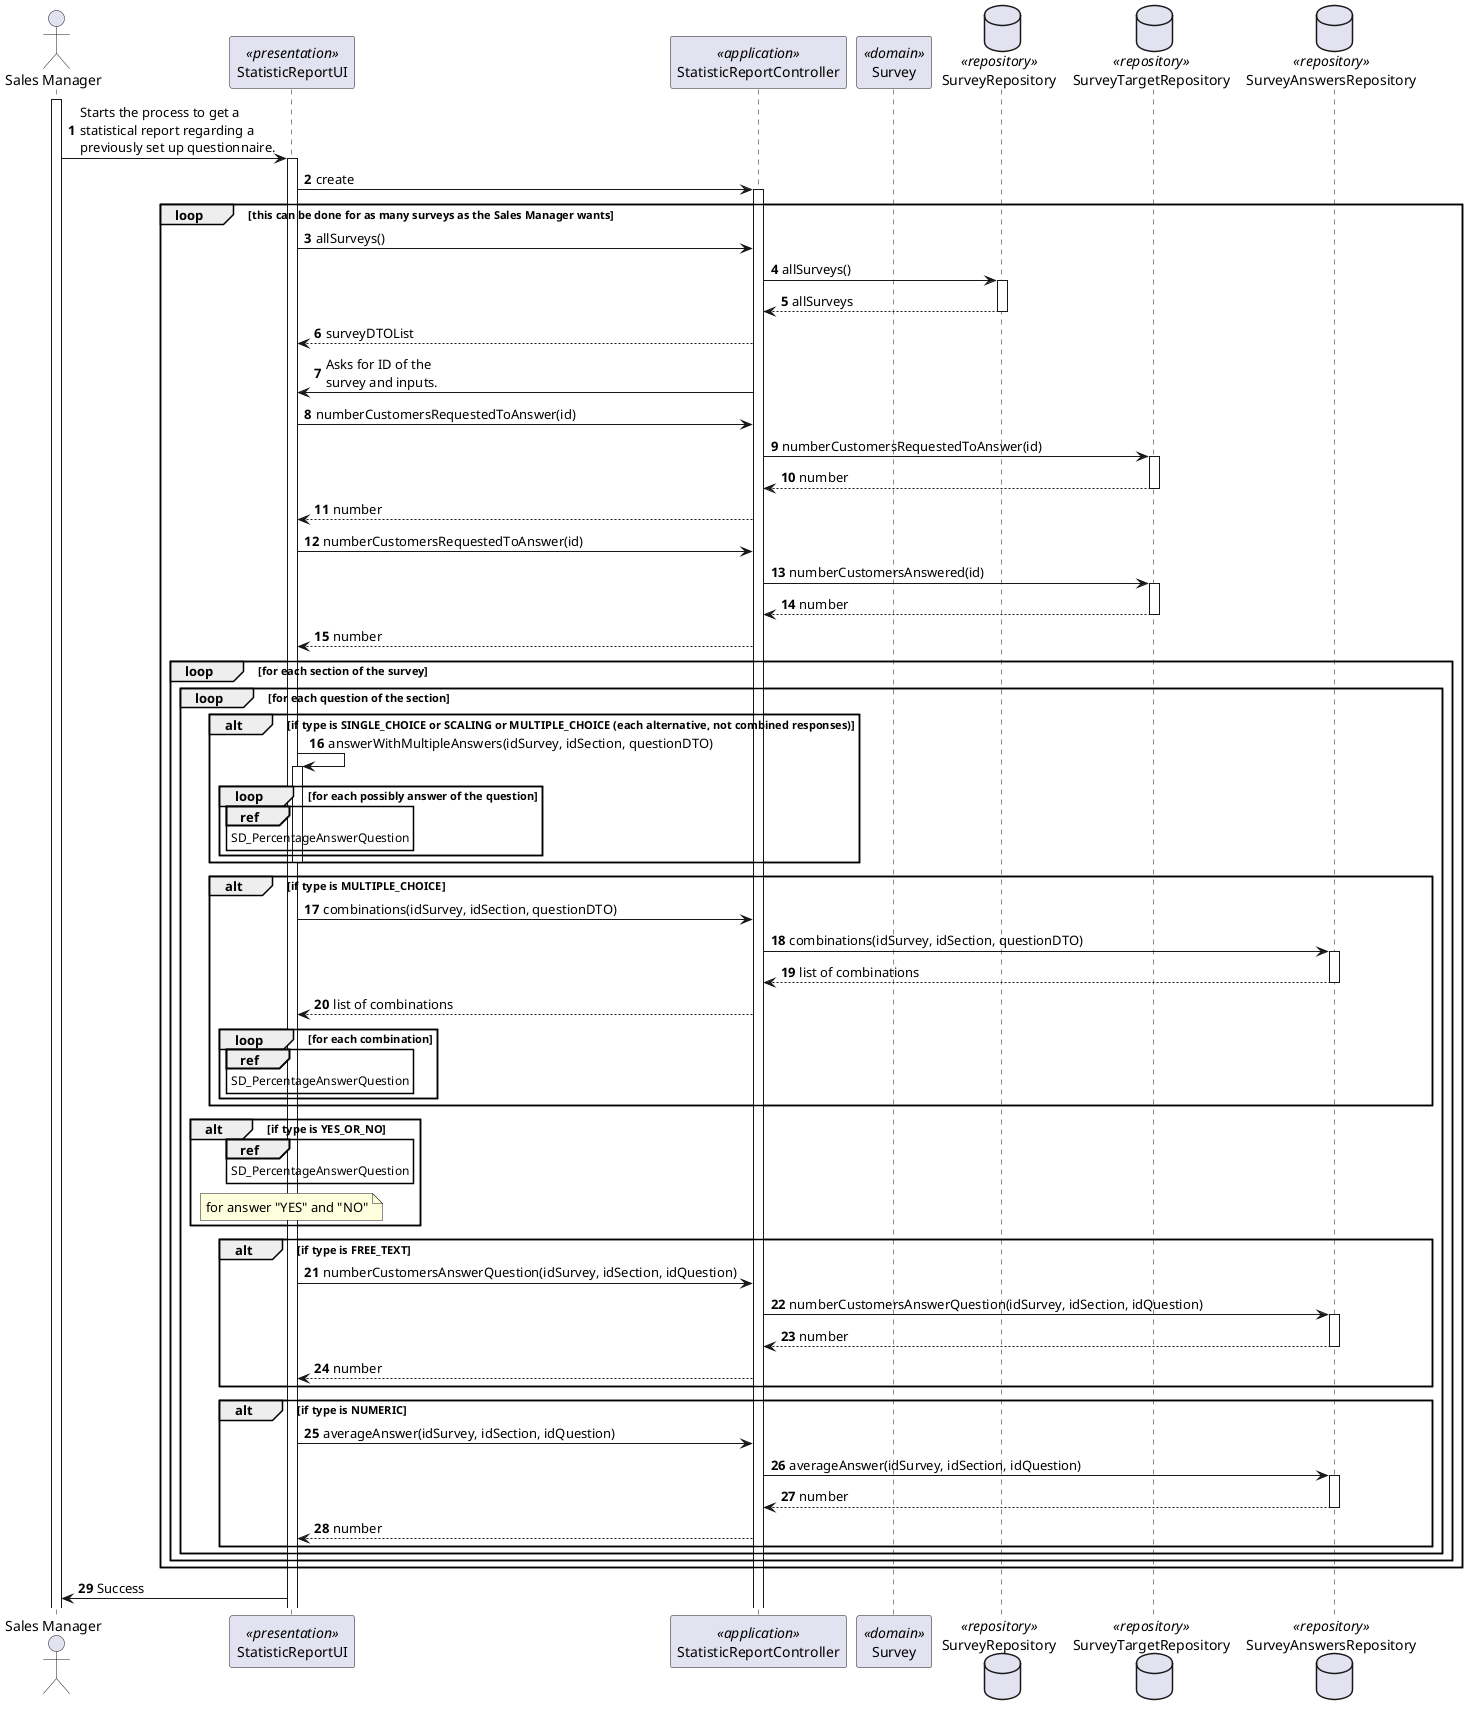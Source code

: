 @startuml

autonumber
actor "Sales Manager" as SM
participant StatisticReportUI as UI <<presentation>>
participant StatisticReportController as Controller <<application>>
participant Survey as Survey <<domain>>
database SurveyRepository as SurveyRepository <<repository>>
database SurveyTargetRepository as SurveyTargetRepository <<repository>>
database SurveyAnswersRepository as SurveyAnswersRepository <<repository>>

activate SM
SM -> UI : Starts the process to get a \nstatistical report regarding a \npreviously set up questionnaire.
activate UI
UI -> Controller: create
activate Controller
loop this can be done for as many surveys as the Sales Manager wants
UI -> Controller : allSurveys()
Controller -> SurveyRepository : allSurveys()
activate SurveyRepository
SurveyRepository --> Controller : allSurveys
deactivate SurveyRepository
Controller --> UI : surveyDTOList
Controller -> UI : Asks for ID of the \nsurvey and inputs.
UI -> Controller : numberCustomersRequestedToAnswer(id)
Controller -> SurveyTargetRepository : numberCustomersRequestedToAnswer(id)
activate SurveyTargetRepository
SurveyTargetRepository --> Controller : number
deactivate SurveyTargetRepository
Controller --> UI : number
UI -> Controller : numberCustomersRequestedToAnswer(id)
Controller -> SurveyTargetRepository : numberCustomersAnswered(id)
activate SurveyTargetRepository
SurveyTargetRepository --> Controller : number
deactivate SurveyTargetRepository
Controller --> UI : number
loop for each section of the survey
    loop for each question of the section
        alt if type is SINGLE_CHOICE or SCALING or MULTIPLE_CHOICE (each alternative, not combined responses)
            UI -> UI : answerWithMultipleAnswers(idSurvey, idSection, questionDTO)
            activate UI
            loop for each possibly answer of the question
                ref over UI
                    SD_PercentageAnswerQuestion
                end ref
            end loop
            deactivate UI
        end alt
        alt if type is MULTIPLE_CHOICE
            UI -> Controller : combinations(idSurvey, idSection, questionDTO)
            Controller -> SurveyAnswersRepository : combinations(idSurvey, idSection, questionDTO)
            activate SurveyAnswersRepository
            SurveyAnswersRepository --> Controller : list of combinations
            deactivate SurveyAnswersRepository
            Controller --> UI : list of combinations
            loop for each combination
                ref over UI
                    SD_PercentageAnswerQuestion
                end ref
            end loop
        end alt
        alt if type is YES_OR_NO
            ref over UI
                SD_PercentageAnswerQuestion
            end ref
            note over UI
            for answer "YES" and "NO"
            end note
        end alt
        alt if type is FREE_TEXT
            UI -> Controller : numberCustomersAnswerQuestion(idSurvey, idSection, idQuestion)
            Controller -> SurveyAnswersRepository : numberCustomersAnswerQuestion(idSurvey, idSection, idQuestion)
            activate SurveyAnswersRepository
            SurveyAnswersRepository --> Controller : number
            deactivate SurveyAnswersRepository
            Controller --> UI : number
        end alt
        alt if type is NUMERIC
            UI -> Controller : averageAnswer(idSurvey, idSection, idQuestion)
            Controller -> SurveyAnswersRepository : averageAnswer(idSurvey, idSection, idQuestion)
            activate SurveyAnswersRepository
            SurveyAnswersRepository --> Controller : number
            deactivate SurveyAnswersRepository
            Controller --> UI : number
        end alt
    end loop
end loop
end loop
UI -> SM : Success

@enduml